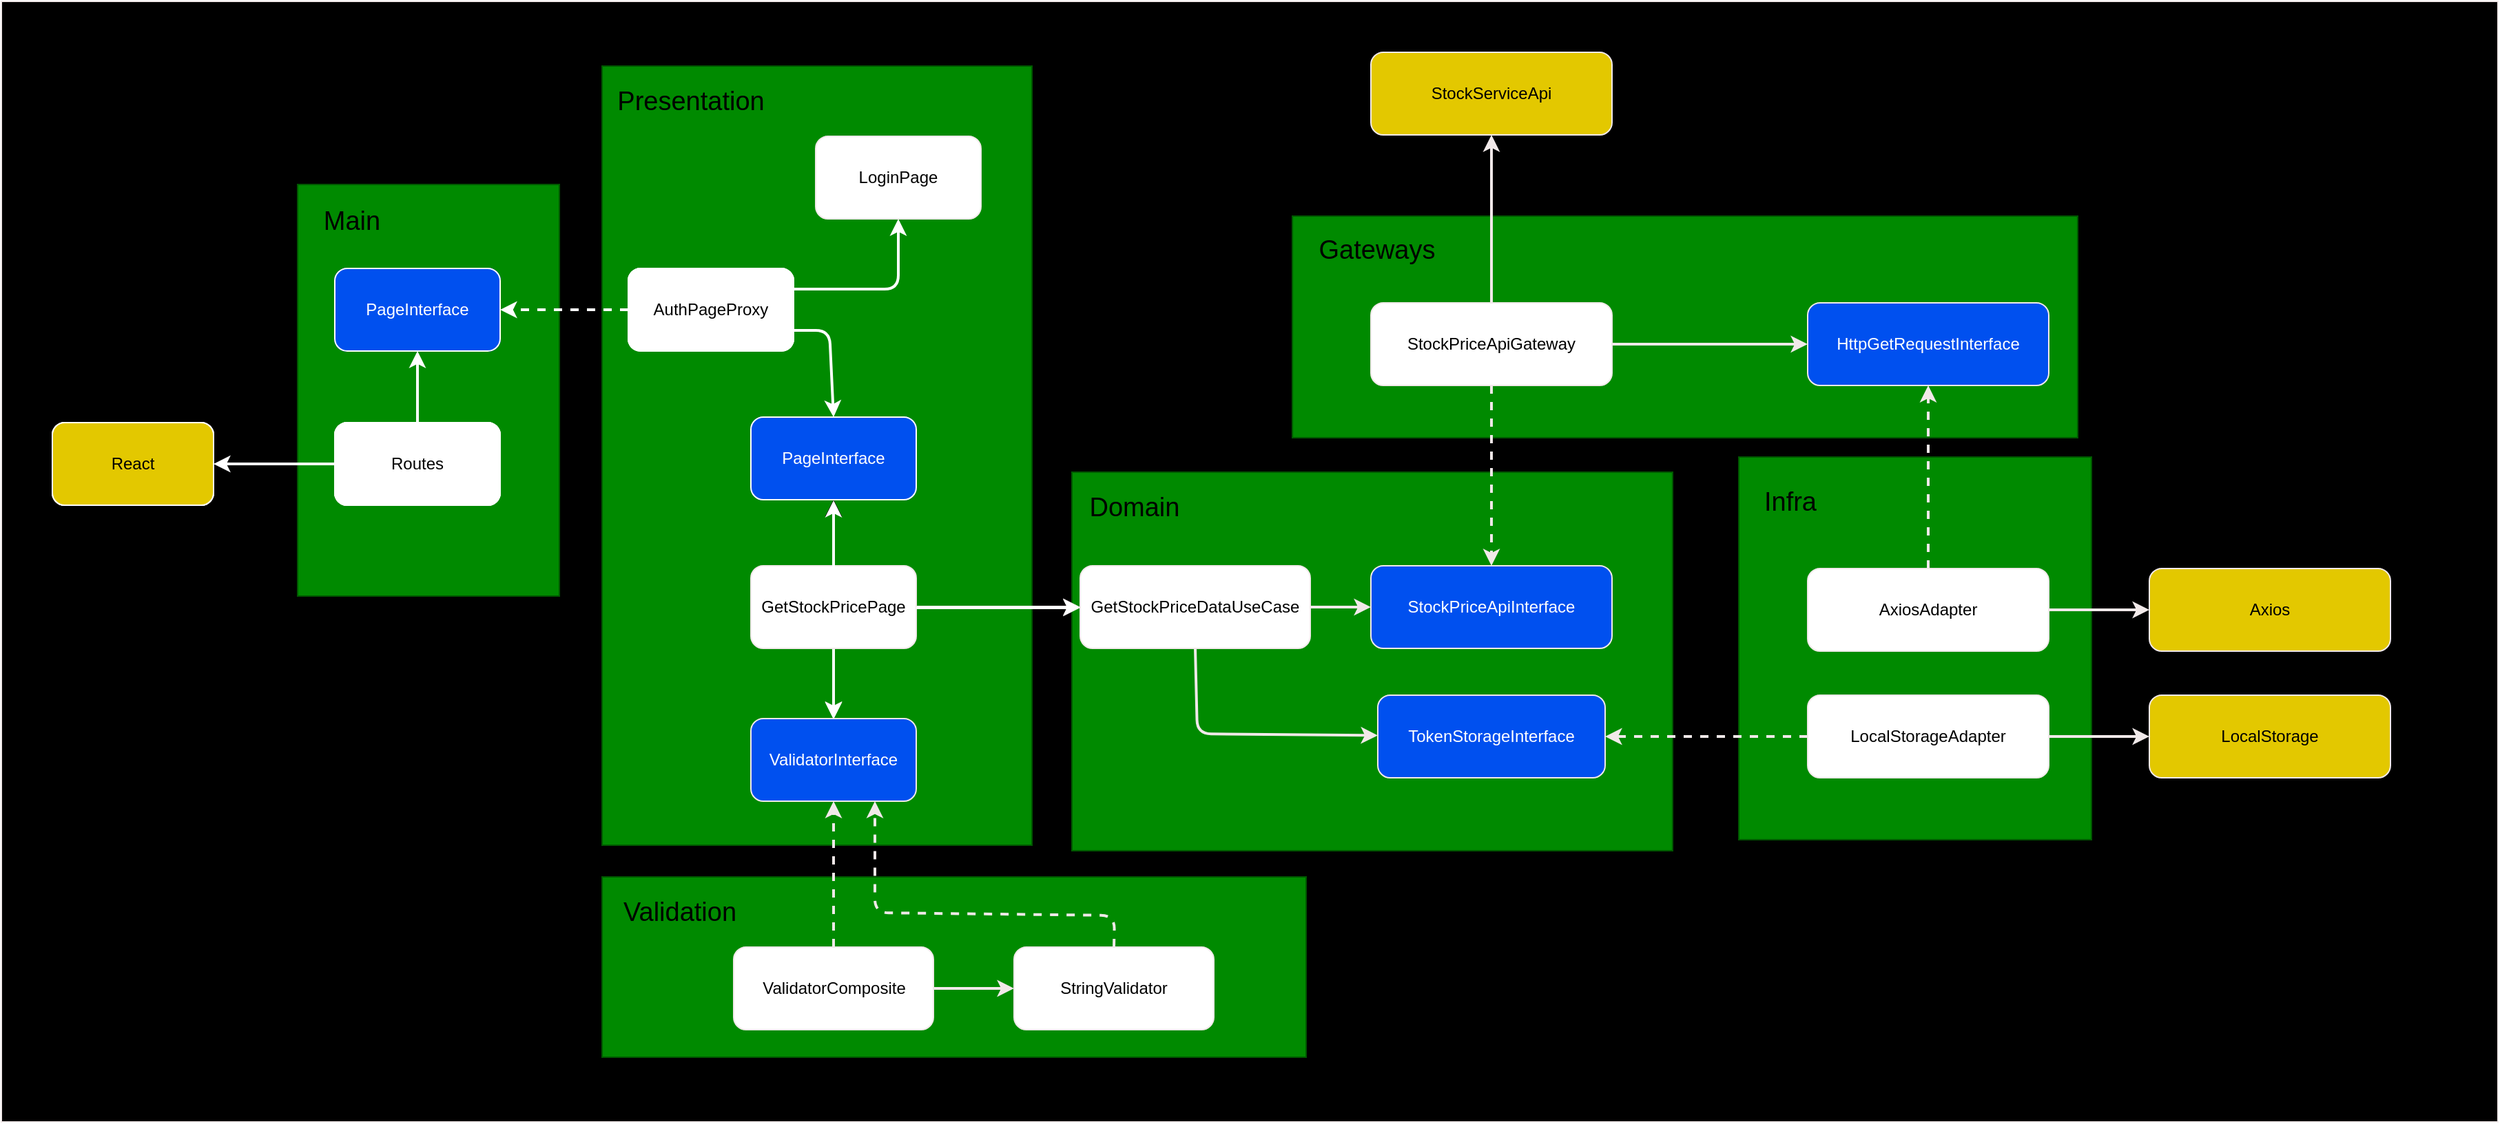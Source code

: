 <mxfile>
    <diagram id="W7Mkh2RLzANtmnkhI0Z8" name="Page-1">
        <mxGraphModel dx="1320" dy="1114" grid="0" gridSize="10" guides="1" tooltips="1" connect="1" arrows="1" fold="1" page="0" pageScale="1" pageWidth="850" pageHeight="1100" math="0" shadow="0">
            <root>
                <mxCell id="0"/>
                <mxCell id="1" parent="0"/>
                <mxCell id="151" value="" style="rounded=0;whiteSpace=wrap;html=1;fillColor=#000000;strokeColor=#f1e9e9;" parent="1" vertex="1">
                    <mxGeometry x="-17" y="-216" width="1812" height="814" as="geometry"/>
                </mxCell>
                <mxCell id="159" value="" style="rounded=0;whiteSpace=wrap;html=1;strokeColor=#005700;fillColor=#008a00;fontColor=#ffffff;" vertex="1" parent="1">
                    <mxGeometry x="198" y="-83" width="190" height="299" as="geometry"/>
                </mxCell>
                <mxCell id="106" value="" style="rounded=0;whiteSpace=wrap;html=1;strokeColor=#005700;fillColor=#008a00;fontColor=#ffffff;" parent="1" vertex="1">
                    <mxGeometry x="1244" y="115" width="256" height="278" as="geometry"/>
                </mxCell>
                <mxCell id="97" value="" style="rounded=0;whiteSpace=wrap;html=1;strokeColor=#005700;fillColor=#008a00;fontColor=#ffffff;" parent="1" vertex="1">
                    <mxGeometry x="760" y="126" width="436" height="275" as="geometry"/>
                </mxCell>
                <mxCell id="95" style="edgeStyle=none;html=1;exitX=0.5;exitY=1;exitDx=0;exitDy=0;strokeWidth=2;strokeColor=#f1e9e9;" parent="1" source="90" target="93" edge="1">
                    <mxGeometry relative="1" as="geometry">
                        <Array as="points">
                            <mxPoint x="851" y="316"/>
                        </Array>
                    </mxGeometry>
                </mxCell>
                <mxCell id="96" style="edgeStyle=none;html=1;exitX=1;exitY=0.5;exitDx=0;exitDy=0;entryX=0;entryY=0.5;entryDx=0;entryDy=0;strokeWidth=2;strokeColor=#f1e9e9;" parent="1" source="90" target="91" edge="1">
                    <mxGeometry relative="1" as="geometry"/>
                </mxCell>
                <mxCell id="90" value="GetStockPriceDataUseCase" style="rounded=1;whiteSpace=wrap;html=1;strokeColor=#f1e9e9;" parent="1" vertex="1">
                    <mxGeometry x="766" y="194" width="167" height="60" as="geometry"/>
                </mxCell>
                <mxCell id="91" value="StockPriceApiInterface" style="rounded=1;whiteSpace=wrap;html=1;fillColor=#0050ef;fontColor=#ffffff;strokeColor=#f1e9e9;" parent="1" vertex="1">
                    <mxGeometry x="977" y="194" width="175" height="60" as="geometry"/>
                </mxCell>
                <mxCell id="93" value="TokenStorageInterface" style="rounded=1;whiteSpace=wrap;html=1;fillColor=#0050ef;fontColor=#ffffff;strokeColor=#f1e9e9;" parent="1" vertex="1">
                    <mxGeometry x="982" y="288" width="165" height="60" as="geometry"/>
                </mxCell>
                <mxCell id="101" value="Domain" style="text;html=1;strokeColor=none;fillColor=none;align=center;verticalAlign=middle;whiteSpace=wrap;rounded=0;fontSize=19;" parent="1" vertex="1">
                    <mxGeometry x="766" y="133" width="79" height="38" as="geometry"/>
                </mxCell>
                <mxCell id="102" value="" style="rounded=0;whiteSpace=wrap;html=1;strokeColor=#005700;fillColor=#008a00;fontColor=#ffffff;" parent="1" vertex="1">
                    <mxGeometry x="920" y="-60" width="570" height="161" as="geometry"/>
                </mxCell>
                <mxCell id="103" value="Gateways" style="text;html=1;strokeColor=none;fillColor=none;align=center;verticalAlign=middle;whiteSpace=wrap;rounded=0;fontSize=19;" parent="1" vertex="1">
                    <mxGeometry x="942" y="-54" width="79" height="38" as="geometry"/>
                </mxCell>
                <mxCell id="109" style="edgeStyle=none;html=1;exitX=0.5;exitY=1;exitDx=0;exitDy=0;entryX=0.5;entryY=0;entryDx=0;entryDy=0;fontSize=19;strokeWidth=2;dashed=1;strokeColor=#f1e9e9;" parent="1" source="104" target="91" edge="1">
                    <mxGeometry relative="1" as="geometry"/>
                </mxCell>
                <mxCell id="115" style="edgeStyle=none;html=1;exitX=1;exitY=0.5;exitDx=0;exitDy=0;entryX=0;entryY=0.5;entryDx=0;entryDy=0;fontSize=19;strokeWidth=2;strokeColor=#f1e9e9;" parent="1" source="104" target="114" edge="1">
                    <mxGeometry relative="1" as="geometry"/>
                </mxCell>
                <mxCell id="122" style="edgeStyle=none;html=1;exitX=0.5;exitY=0;exitDx=0;exitDy=0;entryX=0.5;entryY=1;entryDx=0;entryDy=0;strokeWidth=2;strokeColor=#f1e9e9;" parent="1" source="104" target="121" edge="1">
                    <mxGeometry relative="1" as="geometry"/>
                </mxCell>
                <mxCell id="104" value="StockPriceApiGateway" style="rounded=1;whiteSpace=wrap;html=1;strokeColor=#f1e9e9;" parent="1" vertex="1">
                    <mxGeometry x="977" y="3" width="175" height="60" as="geometry"/>
                </mxCell>
                <mxCell id="107" value="Infra" style="text;html=1;strokeColor=none;fillColor=none;align=center;verticalAlign=middle;whiteSpace=wrap;rounded=0;fontSize=19;" parent="1" vertex="1">
                    <mxGeometry x="1242" y="129" width="79" height="38" as="geometry"/>
                </mxCell>
                <mxCell id="119" style="edgeStyle=none;html=1;exitX=1;exitY=0.5;exitDx=0;exitDy=0;entryX=0;entryY=0.5;entryDx=0;entryDy=0;fontSize=19;strokeWidth=2;strokeColor=#f1e9e9;" parent="1" source="108" target="118" edge="1">
                    <mxGeometry relative="1" as="geometry"/>
                </mxCell>
                <mxCell id="128" style="edgeStyle=none;html=1;exitX=0;exitY=0.5;exitDx=0;exitDy=0;entryX=1;entryY=0.5;entryDx=0;entryDy=0;strokeWidth=2;dashed=1;strokeColor=#f1e9e9;" parent="1" source="108" target="93" edge="1">
                    <mxGeometry relative="1" as="geometry"/>
                </mxCell>
                <mxCell id="108" value="LocalStorageAdapter" style="rounded=1;whiteSpace=wrap;html=1;strokeColor=#f1e9e9;" parent="1" vertex="1">
                    <mxGeometry x="1294" y="288" width="175" height="60" as="geometry"/>
                </mxCell>
                <mxCell id="116" style="edgeStyle=none;html=1;exitX=0.5;exitY=0;exitDx=0;exitDy=0;entryX=0.5;entryY=1;entryDx=0;entryDy=0;fontSize=19;strokeWidth=2;dashed=1;strokeColor=#f1e9e9;" parent="1" source="113" target="114" edge="1">
                    <mxGeometry relative="1" as="geometry"/>
                </mxCell>
                <mxCell id="120" style="edgeStyle=none;html=1;exitX=1;exitY=0.5;exitDx=0;exitDy=0;entryX=0;entryY=0.5;entryDx=0;entryDy=0;fontSize=19;strokeWidth=2;strokeColor=#f1e9e9;" parent="1" source="113" target="117" edge="1">
                    <mxGeometry relative="1" as="geometry"/>
                </mxCell>
                <mxCell id="113" value="AxiosAdapter" style="rounded=1;whiteSpace=wrap;html=1;strokeColor=#f1e9e9;" parent="1" vertex="1">
                    <mxGeometry x="1294" y="196" width="175" height="60" as="geometry"/>
                </mxCell>
                <mxCell id="114" value="HttpGetRequestInterface" style="rounded=1;whiteSpace=wrap;html=1;fillColor=#0050ef;fontColor=#ffffff;strokeColor=#f1e9e9;" parent="1" vertex="1">
                    <mxGeometry x="1294" y="3" width="175" height="60" as="geometry"/>
                </mxCell>
                <mxCell id="117" value="Axios" style="rounded=1;whiteSpace=wrap;html=1;fillColor=#e3c800;fontColor=#000000;strokeColor=#f1e9e9;" parent="1" vertex="1">
                    <mxGeometry x="1542" y="196" width="175" height="60" as="geometry"/>
                </mxCell>
                <mxCell id="118" value="LocalStorage" style="rounded=1;whiteSpace=wrap;html=1;fillColor=#e3c800;fontColor=#000000;strokeColor=#f1e9e9;" parent="1" vertex="1">
                    <mxGeometry x="1542" y="288" width="175" height="60" as="geometry"/>
                </mxCell>
                <mxCell id="121" value="StockServiceApi" style="rounded=1;whiteSpace=wrap;html=1;fillColor=#e3c800;fontColor=#000000;strokeColor=#f1e9e9;" parent="1" vertex="1">
                    <mxGeometry x="977" y="-179" width="175" height="60" as="geometry"/>
                </mxCell>
                <mxCell id="123" value="" style="rounded=0;whiteSpace=wrap;html=1;strokeColor=#005700;fillColor=#008a00;fontColor=#ffffff;" parent="1" vertex="1">
                    <mxGeometry x="419" y="-169" width="312" height="566" as="geometry"/>
                </mxCell>
                <mxCell id="124" value="Presentation" style="text;html=1;strokeColor=none;fillColor=none;align=center;verticalAlign=middle;whiteSpace=wrap;rounded=0;fontSize=19;" parent="1" vertex="1">
                    <mxGeometry x="444" y="-162" width="79" height="38" as="geometry"/>
                </mxCell>
                <mxCell id="126" style="edgeStyle=none;html=1;exitX=1;exitY=0.5;exitDx=0;exitDy=0;entryX=0;entryY=0.5;entryDx=0;entryDy=0;strokeWidth=2;strokeColor=#f1e9e9;" parent="1" source="125" target="90" edge="1">
                    <mxGeometry relative="1" as="geometry"/>
                </mxCell>
                <mxCell id="129" style="edgeStyle=none;html=1;exitX=0.5;exitY=1;exitDx=0;exitDy=0;entryX=0.5;entryY=0;entryDx=0;entryDy=0;strokeWidth=2;strokeColor=#f1e9e9;" parent="1" source="125" target="127" edge="1">
                    <mxGeometry relative="1" as="geometry"/>
                </mxCell>
                <mxCell id="157" style="edgeStyle=none;html=1;exitX=0.5;exitY=0;exitDx=0;exitDy=0;entryX=0.5;entryY=1;entryDx=0;entryDy=0;strokeWidth=2;" edge="1" parent="1" source="125" target="156">
                    <mxGeometry relative="1" as="geometry"/>
                </mxCell>
                <mxCell id="125" value="GetStockPricePage" style="rounded=1;whiteSpace=wrap;html=1;strokeColor=#f1e9e9;" parent="1" vertex="1">
                    <mxGeometry x="527" y="194" width="120" height="60" as="geometry"/>
                </mxCell>
                <mxCell id="127" value="ValidatorInterface" style="rounded=1;whiteSpace=wrap;html=1;fillColor=#0050ef;fontColor=#ffffff;strokeColor=#f1e9e9;" parent="1" vertex="1">
                    <mxGeometry x="527" y="305" width="120" height="60" as="geometry"/>
                </mxCell>
                <mxCell id="130" value="" style="rounded=0;whiteSpace=wrap;html=1;strokeColor=#005700;fillColor=#008a00;fontColor=#ffffff;" parent="1" vertex="1">
                    <mxGeometry x="419" y="420" width="511" height="131" as="geometry"/>
                </mxCell>
                <mxCell id="131" value="Validation" style="text;html=1;strokeColor=none;fillColor=none;align=center;verticalAlign=middle;whiteSpace=wrap;rounded=0;fontSize=19;" parent="1" vertex="1">
                    <mxGeometry x="436" y="427" width="79" height="38" as="geometry"/>
                </mxCell>
                <mxCell id="135" style="edgeStyle=none;html=1;exitX=0.5;exitY=0;exitDx=0;exitDy=0;entryX=0.5;entryY=1;entryDx=0;entryDy=0;strokeWidth=2;dashed=1;strokeColor=#f1e9e9;" parent="1" source="133" target="127" edge="1">
                    <mxGeometry relative="1" as="geometry"/>
                </mxCell>
                <mxCell id="142" style="edgeStyle=none;html=1;exitX=1;exitY=0.5;exitDx=0;exitDy=0;entryX=0;entryY=0.5;entryDx=0;entryDy=0;strokeWidth=2;strokeColor=#f1e9e9;" parent="1" source="133" target="137" edge="1">
                    <mxGeometry relative="1" as="geometry"/>
                </mxCell>
                <mxCell id="133" value="ValidatorComposite" style="rounded=1;whiteSpace=wrap;html=1;strokeColor=#f1e9e9;" parent="1" vertex="1">
                    <mxGeometry x="514.5" y="471" width="145" height="60" as="geometry"/>
                </mxCell>
                <mxCell id="144" style="edgeStyle=none;html=1;exitX=0.5;exitY=0;exitDx=0;exitDy=0;entryX=0.75;entryY=1;entryDx=0;entryDy=0;strokeWidth=2;dashed=1;strokeColor=#f1e9e9;" parent="1" source="137" target="127" edge="1">
                    <mxGeometry relative="1" as="geometry">
                        <Array as="points">
                            <mxPoint x="791" y="448"/>
                            <mxPoint x="617" y="446"/>
                        </Array>
                    </mxGeometry>
                </mxCell>
                <mxCell id="137" value="StringValidator" style="rounded=1;whiteSpace=wrap;html=1;strokeColor=#f1e9e9;" parent="1" vertex="1">
                    <mxGeometry x="718" y="471" width="145" height="60" as="geometry"/>
                </mxCell>
                <mxCell id="154" style="edgeStyle=none;html=1;exitX=1;exitY=0.25;exitDx=0;exitDy=0;entryX=0.5;entryY=1;entryDx=0;entryDy=0;strokeWidth=2;strokeColor=#FFFFFF;" edge="1" parent="1" source="152" target="153">
                    <mxGeometry relative="1" as="geometry">
                        <Array as="points">
                            <mxPoint x="634" y="-7"/>
                        </Array>
                    </mxGeometry>
                </mxCell>
                <mxCell id="158" style="edgeStyle=none;html=1;exitX=1;exitY=0.75;exitDx=0;exitDy=0;entryX=0.5;entryY=0;entryDx=0;entryDy=0;strokeWidth=2;strokeColor=#FFFFFF;" edge="1" parent="1" source="152" target="156">
                    <mxGeometry relative="1" as="geometry">
                        <Array as="points">
                            <mxPoint x="584" y="23"/>
                        </Array>
                    </mxGeometry>
                </mxCell>
                <mxCell id="167" style="edgeStyle=none;html=1;exitX=0;exitY=0.5;exitDx=0;exitDy=0;entryX=1;entryY=0.5;entryDx=0;entryDy=0;strokeWidth=2;dashed=1;strokeColor=#FFFFFF;" edge="1" parent="1" source="152" target="165">
                    <mxGeometry relative="1" as="geometry"/>
                </mxCell>
                <mxCell id="152" value="AuthPageProxy" style="rounded=1;whiteSpace=wrap;html=1;strokeColor=#f1e9e9;" vertex="1" parent="1">
                    <mxGeometry x="438" y="-22" width="120" height="60" as="geometry"/>
                </mxCell>
                <mxCell id="153" value="LoginPage" style="rounded=1;whiteSpace=wrap;html=1;strokeColor=#f1e9e9;" vertex="1" parent="1">
                    <mxGeometry x="574" y="-118" width="120" height="60" as="geometry"/>
                </mxCell>
                <mxCell id="156" value="PageInterface" style="rounded=1;whiteSpace=wrap;html=1;strokeColor=#001DBC;fillColor=#0050ef;fontColor=#ffffff;" vertex="1" parent="1">
                    <mxGeometry x="527" y="86" width="120" height="60" as="geometry"/>
                </mxCell>
                <mxCell id="160" value="Main" style="text;html=1;strokeColor=none;fillColor=none;align=center;verticalAlign=middle;whiteSpace=wrap;rounded=0;fontSize=19;" vertex="1" parent="1">
                    <mxGeometry x="198" y="-75" width="79" height="38" as="geometry"/>
                </mxCell>
                <mxCell id="166" style="edgeStyle=none;html=1;exitX=0.5;exitY=0;exitDx=0;exitDy=0;entryX=0.5;entryY=1;entryDx=0;entryDy=0;strokeWidth=2;strokeColor=#FFFFFF;" edge="1" parent="1" source="163" target="165">
                    <mxGeometry relative="1" as="geometry"/>
                </mxCell>
                <mxCell id="168" style="edgeStyle=none;html=1;exitX=0;exitY=0.5;exitDx=0;exitDy=0;entryX=1;entryY=0.5;entryDx=0;entryDy=0;strokeWidth=2;strokeColor=#FFFFFF;" edge="1" parent="1" source="163" target="164">
                    <mxGeometry relative="1" as="geometry"/>
                </mxCell>
                <mxCell id="163" value="Routes" style="rounded=1;whiteSpace=wrap;html=1;strokeColor=#f1e9e9;" vertex="1" parent="1">
                    <mxGeometry x="225" y="90" width="120" height="60" as="geometry"/>
                </mxCell>
                <mxCell id="164" value="React" style="rounded=1;whiteSpace=wrap;html=1;fillColor=#e3c800;fontColor=#000000;strokeColor=#f1e9e9;" vertex="1" parent="1">
                    <mxGeometry x="20" y="90" width="117" height="60" as="geometry"/>
                </mxCell>
                <mxCell id="165" value="PageInterface" style="rounded=1;whiteSpace=wrap;html=1;strokeColor=#001DBC;fillColor=#0050ef;fontColor=#ffffff;" vertex="1" parent="1">
                    <mxGeometry x="225" y="-22" width="120" height="60" as="geometry"/>
                </mxCell>
                <mxCell id="169" style="edgeStyle=none;html=1;exitX=0.5;exitY=1;exitDx=0;exitDy=0;entryX=0.5;entryY=0;entryDx=0;entryDy=0;strokeWidth=2;strokeColor=#f1e9e9;" edge="1" parent="1">
                    <mxGeometry relative="1" as="geometry">
                        <mxPoint x="587" y="254" as="sourcePoint"/>
                        <mxPoint x="587" y="305.0" as="targetPoint"/>
                    </mxGeometry>
                </mxCell>
                <mxCell id="170" style="edgeStyle=none;html=1;exitX=1;exitY=0.5;exitDx=0;exitDy=0;entryX=0;entryY=0.5;entryDx=0;entryDy=0;strokeWidth=2;strokeColor=#f1e9e9;" edge="1" parent="1">
                    <mxGeometry relative="1" as="geometry">
                        <mxPoint x="647" y="224" as="sourcePoint"/>
                        <mxPoint x="766" y="224" as="targetPoint"/>
                    </mxGeometry>
                </mxCell>
                <mxCell id="171" style="edgeStyle=none;html=1;exitX=0.5;exitY=0;exitDx=0;exitDy=0;entryX=0.5;entryY=1;entryDx=0;entryDy=0;strokeWidth=2;" edge="1" parent="1">
                    <mxGeometry relative="1" as="geometry">
                        <mxPoint x="587" y="194" as="sourcePoint"/>
                        <mxPoint x="587" y="146" as="targetPoint"/>
                    </mxGeometry>
                </mxCell>
                <mxCell id="172" style="edgeStyle=none;html=1;exitX=0.5;exitY=1;exitDx=0;exitDy=0;entryX=0.5;entryY=0;entryDx=0;entryDy=0;strokeWidth=2;strokeColor=#FFFFFF;" edge="1" parent="1">
                    <mxGeometry relative="1" as="geometry">
                        <mxPoint x="587" y="254.5" as="sourcePoint"/>
                        <mxPoint x="587" y="305.5" as="targetPoint"/>
                    </mxGeometry>
                </mxCell>
                <mxCell id="173" style="edgeStyle=none;html=1;exitX=1;exitY=0.5;exitDx=0;exitDy=0;entryX=0;entryY=0.5;entryDx=0;entryDy=0;strokeWidth=2;strokeColor=#FFFFFF;" edge="1" parent="1">
                    <mxGeometry relative="1" as="geometry">
                        <mxPoint x="647" y="224.5" as="sourcePoint"/>
                        <mxPoint x="766" y="224.5" as="targetPoint"/>
                    </mxGeometry>
                </mxCell>
                <mxCell id="174" style="edgeStyle=none;html=1;exitX=0.5;exitY=0;exitDx=0;exitDy=0;entryX=0.5;entryY=1;entryDx=0;entryDy=0;strokeWidth=2;strokeColor=#FFFFFF;" edge="1" parent="1">
                    <mxGeometry relative="1" as="geometry">
                        <mxPoint x="587" y="194.5" as="sourcePoint"/>
                        <mxPoint x="587" y="146.5" as="targetPoint"/>
                    </mxGeometry>
                </mxCell>
                <mxCell id="175" value="React" style="rounded=1;whiteSpace=wrap;html=1;fillColor=#e3c800;fontColor=#000000;strokeColor=#f1e9e9;" vertex="1" parent="1">
                    <mxGeometry x="20" y="90" width="117" height="60" as="geometry"/>
                </mxCell>
                <mxCell id="176" value="Routes" style="rounded=1;whiteSpace=wrap;html=1;strokeColor=#f1e9e9;" vertex="1" parent="1">
                    <mxGeometry x="225" y="90" width="120" height="60" as="geometry"/>
                </mxCell>
                <mxCell id="177" value="PageInterface" style="rounded=1;whiteSpace=wrap;html=1;strokeColor=#001DBC;fillColor=#0050ef;fontColor=#ffffff;" vertex="1" parent="1">
                    <mxGeometry x="225" y="-22" width="120" height="60" as="geometry"/>
                </mxCell>
                <mxCell id="178" value="AuthPageProxy" style="rounded=1;whiteSpace=wrap;html=1;strokeColor=#f1e9e9;" vertex="1" parent="1">
                    <mxGeometry x="438" y="-22" width="120" height="60" as="geometry"/>
                </mxCell>
                <mxCell id="179" value="React" style="rounded=1;whiteSpace=wrap;html=1;fillColor=#e3c800;fontColor=#000000;strokeColor=#FFFFFF;" vertex="1" parent="1">
                    <mxGeometry x="20" y="90" width="117" height="60" as="geometry"/>
                </mxCell>
                <mxCell id="180" value="Routes" style="rounded=1;whiteSpace=wrap;html=1;strokeColor=#FFFFFF;" vertex="1" parent="1">
                    <mxGeometry x="225" y="90" width="120" height="60" as="geometry"/>
                </mxCell>
                <mxCell id="181" value="PageInterface" style="rounded=1;whiteSpace=wrap;html=1;strokeColor=#FFFFFF;fillColor=#0050ef;fontColor=#ffffff;" vertex="1" parent="1">
                    <mxGeometry x="225" y="-22" width="120" height="60" as="geometry"/>
                </mxCell>
                <mxCell id="182" value="AuthPageProxy" style="rounded=1;whiteSpace=wrap;html=1;strokeColor=#FFFFFF;" vertex="1" parent="1">
                    <mxGeometry x="438" y="-22" width="120" height="60" as="geometry"/>
                </mxCell>
                <mxCell id="183" value="PageInterface" style="rounded=1;whiteSpace=wrap;html=1;strokeColor=#FFFFFF;fillColor=#0050ef;fontColor=#ffffff;" vertex="1" parent="1">
                    <mxGeometry x="527" y="86" width="120" height="60" as="geometry"/>
                </mxCell>
            </root>
        </mxGraphModel>
    </diagram>
</mxfile>